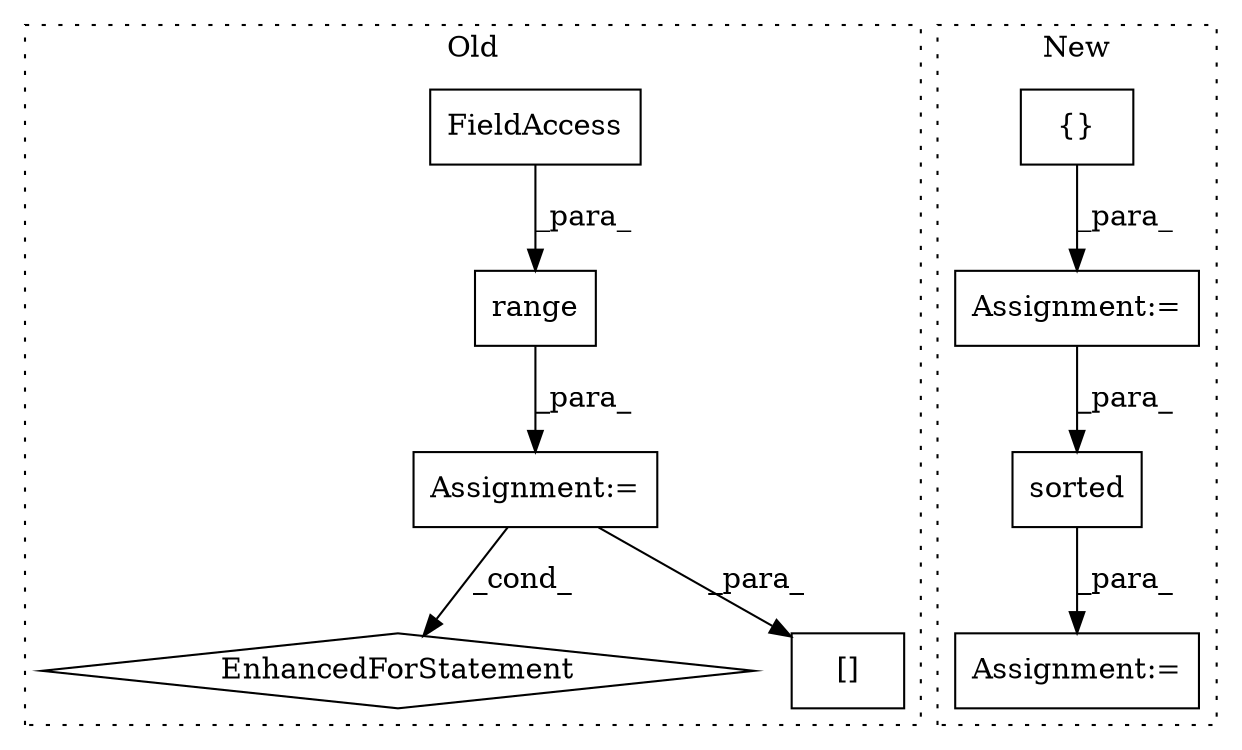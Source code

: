 digraph G {
subgraph cluster0 {
1 [label="range" a="32" s="10976,10997" l="6,1" shape="box"];
4 [label="Assignment:=" a="7" s="10905,10998" l="53,2" shape="box"];
5 [label="EnhancedForStatement" a="70" s="11163,11316" l="61,2" shape="diamond"];
8 [label="FieldAccess" a="22" s="10982" l="15" shape="box"];
9 [label="[]" a="2" s="11106,11140" l="23,1" shape="box"];
label = "Old";
style="dotted";
}
subgraph cluster1 {
2 [label="sorted" a="32" s="5225,5305" l="7,1" shape="box"];
3 [label="Assignment:=" a="7" s="5224" l="1" shape="box"];
6 [label="Assignment:=" a="7" s="4960" l="1" shape="box"];
7 [label="{}" a="4" s="4970" l="2" shape="box"];
label = "New";
style="dotted";
}
1 -> 4 [label="_para_"];
2 -> 3 [label="_para_"];
4 -> 9 [label="_para_"];
4 -> 5 [label="_cond_"];
6 -> 2 [label="_para_"];
7 -> 6 [label="_para_"];
8 -> 1 [label="_para_"];
}